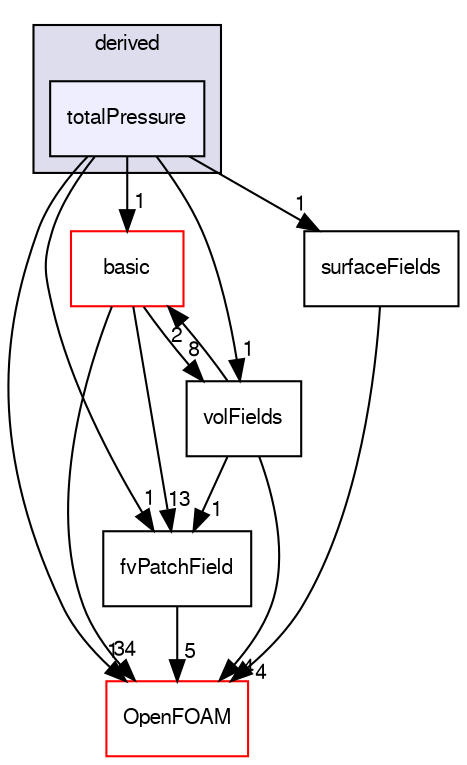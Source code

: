 digraph "src/finiteVolume/fields/fvPatchFields/derived/totalPressure" {
  bgcolor=transparent;
  compound=true
  node [ fontsize="10", fontname="FreeSans"];
  edge [ labelfontsize="10", labelfontname="FreeSans"];
  subgraph clusterdir_ece9aa6b5af9a7776a75b0c1993b0910 {
    graph [ bgcolor="#ddddee", pencolor="black", label="derived" fontname="FreeSans", fontsize="10", URL="dir_ece9aa6b5af9a7776a75b0c1993b0910.html"]
  dir_a80754c8d7a1b99aadc3766688d24889 [shape=box, label="totalPressure", style="filled", fillcolor="#eeeeff", pencolor="black", URL="dir_a80754c8d7a1b99aadc3766688d24889.html"];
  }
  dir_546b14c9025d30bb5b92fa069dbdd82c [shape=box label="basic" color="red" URL="dir_546b14c9025d30bb5b92fa069dbdd82c.html"];
  dir_6b9423849569a7ee618201e7cfce9eaa [shape=box label="fvPatchField" URL="dir_6b9423849569a7ee618201e7cfce9eaa.html"];
  dir_bd8bf7fa65467c460a50eacc456ce356 [shape=box label="volFields" URL="dir_bd8bf7fa65467c460a50eacc456ce356.html"];
  dir_c5473ff19b20e6ec4dfe5c310b3778a8 [shape=box label="OpenFOAM" color="red" URL="dir_c5473ff19b20e6ec4dfe5c310b3778a8.html"];
  dir_606ba9250f9107f82f779cbd3e87c3a5 [shape=box label="surfaceFields" URL="dir_606ba9250f9107f82f779cbd3e87c3a5.html"];
  dir_a80754c8d7a1b99aadc3766688d24889->dir_546b14c9025d30bb5b92fa069dbdd82c [headlabel="1", labeldistance=1.5 headhref="dir_000845_000765.html"];
  dir_a80754c8d7a1b99aadc3766688d24889->dir_6b9423849569a7ee618201e7cfce9eaa [headlabel="1", labeldistance=1.5 headhref="dir_000845_000862.html"];
  dir_a80754c8d7a1b99aadc3766688d24889->dir_bd8bf7fa65467c460a50eacc456ce356 [headlabel="1", labeldistance=1.5 headhref="dir_000845_000883.html"];
  dir_a80754c8d7a1b99aadc3766688d24889->dir_c5473ff19b20e6ec4dfe5c310b3778a8 [headlabel="1", labeldistance=1.5 headhref="dir_000845_001706.html"];
  dir_a80754c8d7a1b99aadc3766688d24889->dir_606ba9250f9107f82f779cbd3e87c3a5 [headlabel="1", labeldistance=1.5 headhref="dir_000845_000882.html"];
  dir_546b14c9025d30bb5b92fa069dbdd82c->dir_6b9423849569a7ee618201e7cfce9eaa [headlabel="13", labeldistance=1.5 headhref="dir_000765_000862.html"];
  dir_546b14c9025d30bb5b92fa069dbdd82c->dir_bd8bf7fa65467c460a50eacc456ce356 [headlabel="8", labeldistance=1.5 headhref="dir_000765_000883.html"];
  dir_546b14c9025d30bb5b92fa069dbdd82c->dir_c5473ff19b20e6ec4dfe5c310b3778a8 [headlabel="34", labeldistance=1.5 headhref="dir_000765_001706.html"];
  dir_6b9423849569a7ee618201e7cfce9eaa->dir_c5473ff19b20e6ec4dfe5c310b3778a8 [headlabel="5", labeldistance=1.5 headhref="dir_000862_001706.html"];
  dir_bd8bf7fa65467c460a50eacc456ce356->dir_546b14c9025d30bb5b92fa069dbdd82c [headlabel="2", labeldistance=1.5 headhref="dir_000883_000765.html"];
  dir_bd8bf7fa65467c460a50eacc456ce356->dir_6b9423849569a7ee618201e7cfce9eaa [headlabel="1", labeldistance=1.5 headhref="dir_000883_000862.html"];
  dir_bd8bf7fa65467c460a50eacc456ce356->dir_c5473ff19b20e6ec4dfe5c310b3778a8 [headlabel="4", labeldistance=1.5 headhref="dir_000883_001706.html"];
  dir_606ba9250f9107f82f779cbd3e87c3a5->dir_c5473ff19b20e6ec4dfe5c310b3778a8 [headlabel="4", labeldistance=1.5 headhref="dir_000882_001706.html"];
}

